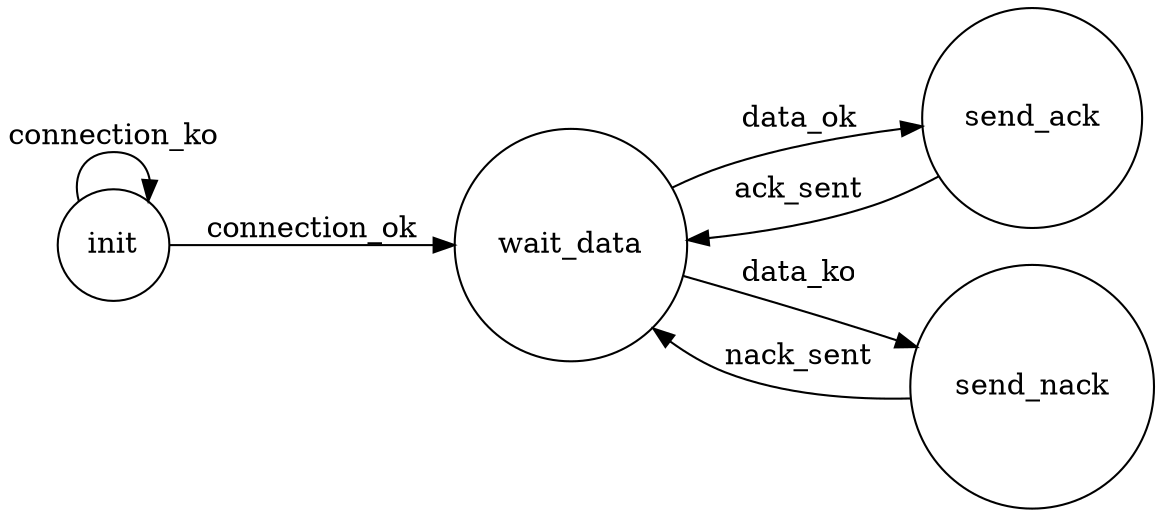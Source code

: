 digraph finite_state_machine_2 {
  rankdir=LR;
  size="8,5"
  node [shape = circle];

  init -> wait_data [ label = "connection_ok" ];
  init -> init [ label = "connection_ko" ];
  wait_data -> send_ack [ label = "data_ok" ];
  wait_data -> send_nack [ label = "data_ko" ];
  send_ack -> wait_data [ label = "ack_sent" ];
  send_nack -> wait_data [ label = "nack_sent"];
}
